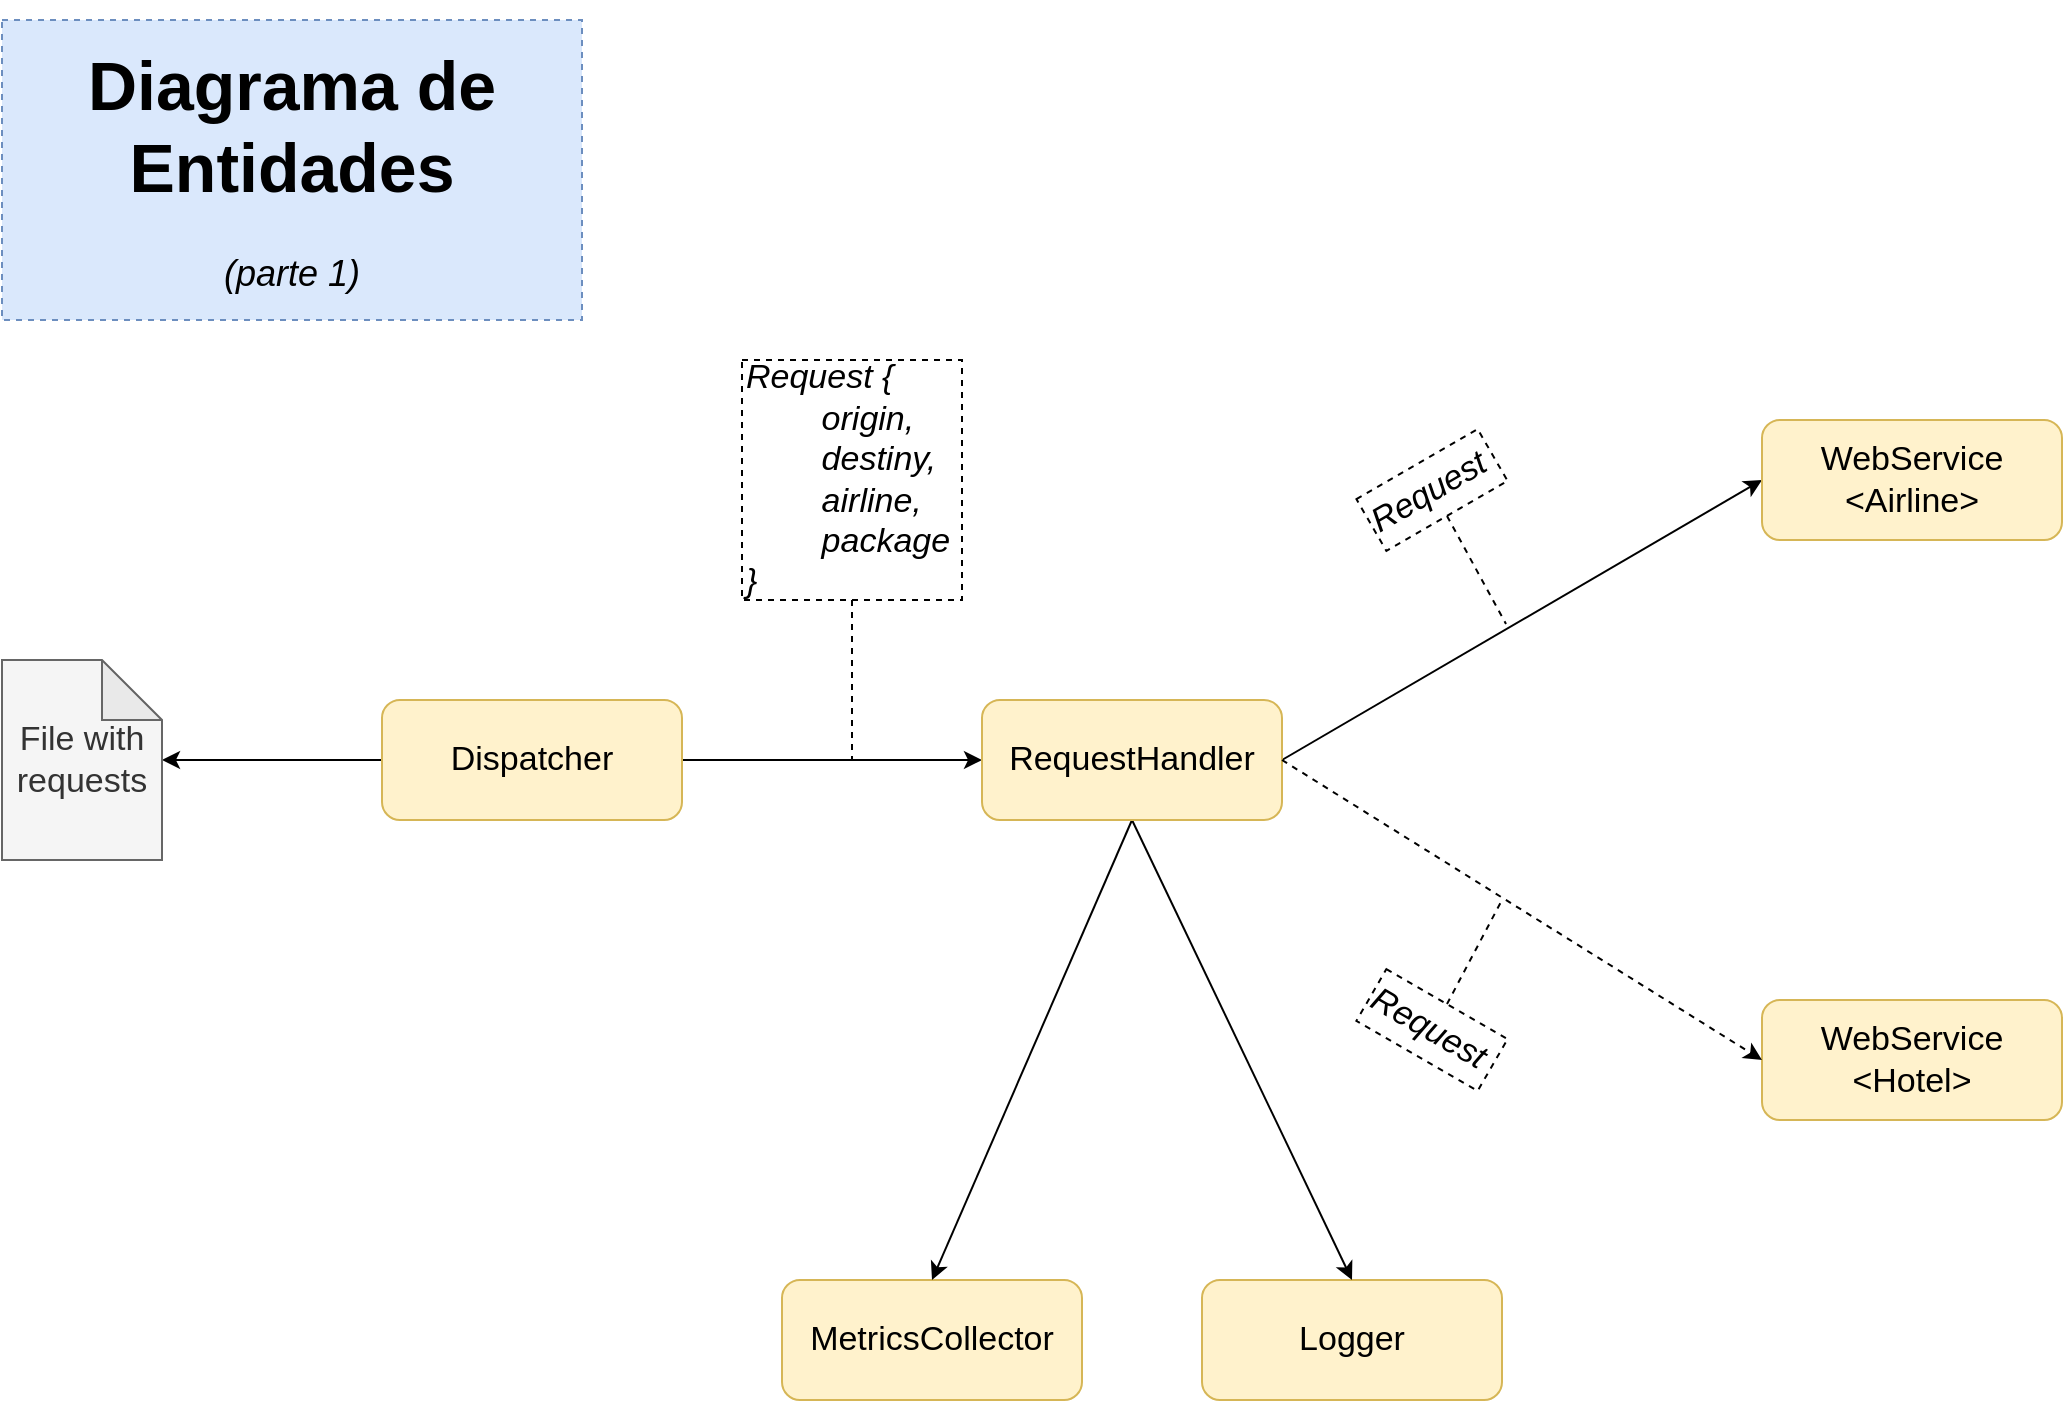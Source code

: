 <mxfile version="15.5.5" type="device"><diagram id="00Iqq8UAt805o7VudmJX" name="Page-1"><mxGraphModel dx="1426" dy="1903" grid="1" gridSize="10" guides="1" tooltips="1" connect="1" arrows="1" fold="1" page="1" pageScale="1" pageWidth="850" pageHeight="1100" math="0" shadow="0"><root><mxCell id="0"/><mxCell id="1" parent="0"/><mxCell id="ylJXrk7cFNv3hc79z2em-1" value="&lt;font style=&quot;font-size: 17px&quot;&gt;Logger&lt;/font&gt;" style="rounded=1;whiteSpace=wrap;html=1;fillColor=#fff2cc;strokeColor=#d6b656;" vertex="1" parent="1"><mxGeometry x="680" y="630" width="150" height="60" as="geometry"/></mxCell><mxCell id="ylJXrk7cFNv3hc79z2em-2" value="&lt;font style=&quot;font-size: 17px&quot;&gt;MetricsCollector&lt;/font&gt;" style="rounded=1;whiteSpace=wrap;html=1;fillColor=#fff2cc;strokeColor=#d6b656;" vertex="1" parent="1"><mxGeometry x="470" y="630" width="150" height="60" as="geometry"/></mxCell><mxCell id="ylJXrk7cFNv3hc79z2em-6" value="" style="edgeStyle=orthogonalEdgeStyle;rounded=0;orthogonalLoop=1;jettySize=auto;html=1;fontSize=17;" edge="1" parent="1" source="ylJXrk7cFNv3hc79z2em-3" target="ylJXrk7cFNv3hc79z2em-5"><mxGeometry relative="1" as="geometry"/></mxCell><mxCell id="ylJXrk7cFNv3hc79z2em-7" value="" style="edgeStyle=orthogonalEdgeStyle;rounded=0;orthogonalLoop=1;jettySize=auto;html=1;entryX=0;entryY=0.5;entryDx=0;entryDy=0;fontSize=17;" edge="1" parent="1" source="ylJXrk7cFNv3hc79z2em-3" target="ylJXrk7cFNv3hc79z2em-4"><mxGeometry relative="1" as="geometry"/></mxCell><mxCell id="ylJXrk7cFNv3hc79z2em-3" value="&lt;font style=&quot;font-size: 17px&quot;&gt;Dispatcher&lt;/font&gt;" style="rounded=1;whiteSpace=wrap;html=1;fillColor=#fff2cc;strokeColor=#d6b656;" vertex="1" parent="1"><mxGeometry x="270" y="340" width="150" height="60" as="geometry"/></mxCell><mxCell id="ylJXrk7cFNv3hc79z2em-16" style="rounded=0;orthogonalLoop=1;jettySize=auto;html=1;entryX=0;entryY=0.5;entryDx=0;entryDy=0;fontSize=17;endArrow=classic;endFill=1;exitX=1;exitY=0.5;exitDx=0;exitDy=0;" edge="1" parent="1" source="ylJXrk7cFNv3hc79z2em-4" target="ylJXrk7cFNv3hc79z2em-14"><mxGeometry relative="1" as="geometry"><mxPoint x="790" y="370" as="sourcePoint"/></mxGeometry></mxCell><mxCell id="ylJXrk7cFNv3hc79z2em-22" style="edgeStyle=none;rounded=0;orthogonalLoop=1;jettySize=auto;html=1;fontSize=17;endArrow=classic;endFill=1;entryX=0.5;entryY=0;entryDx=0;entryDy=0;exitX=0.5;exitY=1;exitDx=0;exitDy=0;" edge="1" parent="1" source="ylJXrk7cFNv3hc79z2em-4" target="ylJXrk7cFNv3hc79z2em-1"><mxGeometry relative="1" as="geometry"><mxPoint x="500" y="590" as="targetPoint"/></mxGeometry></mxCell><mxCell id="ylJXrk7cFNv3hc79z2em-23" style="edgeStyle=none;rounded=0;orthogonalLoop=1;jettySize=auto;html=1;entryX=0.5;entryY=0;entryDx=0;entryDy=0;fontSize=17;endArrow=classic;endFill=1;exitX=0.5;exitY=1;exitDx=0;exitDy=0;" edge="1" parent="1" source="ylJXrk7cFNv3hc79z2em-4" target="ylJXrk7cFNv3hc79z2em-2"><mxGeometry relative="1" as="geometry"/></mxCell><mxCell id="ylJXrk7cFNv3hc79z2em-4" value="&lt;span style=&quot;font-size: 17px&quot;&gt;RequestHandler&lt;/span&gt;" style="rounded=1;whiteSpace=wrap;html=1;fillColor=#fff2cc;strokeColor=#d6b656;" vertex="1" parent="1"><mxGeometry x="570" y="340" width="150" height="60" as="geometry"/></mxCell><mxCell id="ylJXrk7cFNv3hc79z2em-5" value="File with requests" style="shape=note;whiteSpace=wrap;html=1;backgroundOutline=1;darkOpacity=0.05;fontSize=17;fillColor=#f5f5f5;fontColor=#333333;strokeColor=#666666;" vertex="1" parent="1"><mxGeometry x="80" y="320" width="80" height="100" as="geometry"/></mxCell><mxCell id="ylJXrk7cFNv3hc79z2em-13" style="edgeStyle=orthogonalEdgeStyle;rounded=0;orthogonalLoop=1;jettySize=auto;html=1;fontSize=17;endArrow=none;endFill=0;dashed=1;" edge="1" parent="1" source="ylJXrk7cFNv3hc79z2em-12"><mxGeometry relative="1" as="geometry"><mxPoint x="505" y="370" as="targetPoint"/></mxGeometry></mxCell><mxCell id="ylJXrk7cFNv3hc79z2em-12" value="&lt;font style=&quot;font-size: 17px&quot;&gt;&lt;i&gt;Request {&lt;br&gt;&lt;span style=&quot;white-space: pre&quot;&gt;&#9;&lt;/span&gt;origin,&lt;br&gt;&lt;span style=&quot;white-space: pre&quot;&gt;&#9;&lt;/span&gt;destiny,&lt;br&gt;&lt;span style=&quot;white-space: pre&quot;&gt;&#9;&lt;/span&gt;airline,&lt;br&gt;&lt;span style=&quot;white-space: pre&quot;&gt;&#9;&lt;/span&gt;package&lt;br&gt;}&lt;/i&gt;&lt;/font&gt;" style="text;html=1;strokeColor=default;fillColor=none;align=left;verticalAlign=middle;whiteSpace=wrap;rounded=0;dashed=1;fontSize=17;" vertex="1" parent="1"><mxGeometry x="450" y="170" width="110" height="120" as="geometry"/></mxCell><mxCell id="ylJXrk7cFNv3hc79z2em-14" value="&lt;font style=&quot;font-size: 17px&quot;&gt;WebService&lt;br&gt;&amp;lt;Airline&amp;gt;&lt;br&gt;&lt;/font&gt;" style="rounded=1;whiteSpace=wrap;html=1;fillColor=#fff2cc;strokeColor=#d6b656;" vertex="1" parent="1"><mxGeometry x="960" y="200" width="150" height="60" as="geometry"/></mxCell><mxCell id="ylJXrk7cFNv3hc79z2em-15" value="&lt;font style=&quot;font-size: 17px&quot;&gt;WebService&lt;br&gt;&amp;lt;Hotel&amp;gt;&lt;br&gt;&lt;/font&gt;" style="rounded=1;whiteSpace=wrap;html=1;fillColor=#fff2cc;strokeColor=#d6b656;" vertex="1" parent="1"><mxGeometry x="960" y="490" width="150" height="60" as="geometry"/></mxCell><mxCell id="ylJXrk7cFNv3hc79z2em-17" style="rounded=0;orthogonalLoop=1;jettySize=auto;html=1;entryX=0;entryY=0.5;entryDx=0;entryDy=0;fontSize=17;endArrow=classic;endFill=1;exitX=1;exitY=0.5;exitDx=0;exitDy=0;dashed=1;" edge="1" parent="1" source="ylJXrk7cFNv3hc79z2em-4" target="ylJXrk7cFNv3hc79z2em-15"><mxGeometry relative="1" as="geometry"><mxPoint x="790" y="370" as="sourcePoint"/><mxPoint x="880" y="310" as="targetPoint"/></mxGeometry></mxCell><mxCell id="ylJXrk7cFNv3hc79z2em-24" style="rounded=0;orthogonalLoop=1;jettySize=auto;html=1;fontSize=17;endArrow=none;endFill=0;dashed=1;exitX=0.5;exitY=1;exitDx=0;exitDy=0;" edge="1" parent="1" source="ylJXrk7cFNv3hc79z2em-25"><mxGeometry relative="1" as="geometry"><mxPoint x="832" y="302" as="targetPoint"/></mxGeometry></mxCell><mxCell id="ylJXrk7cFNv3hc79z2em-25" value="&lt;font style=&quot;font-size: 17px&quot;&gt;&lt;i&gt;Request&lt;/i&gt;&lt;/font&gt;" style="text;html=1;strokeColor=default;fillColor=none;align=left;verticalAlign=middle;whiteSpace=wrap;rounded=0;dashed=1;fontSize=17;rotation=-30;" vertex="1" parent="1"><mxGeometry x="760" y="220" width="70" height="30" as="geometry"/></mxCell><mxCell id="ylJXrk7cFNv3hc79z2em-26" style="rounded=0;orthogonalLoop=1;jettySize=auto;html=1;fontSize=17;endArrow=none;endFill=0;dashed=1;exitX=0.5;exitY=0;exitDx=0;exitDy=0;" edge="1" parent="1" source="ylJXrk7cFNv3hc79z2em-27"><mxGeometry relative="1" as="geometry"><mxPoint x="830" y="440" as="targetPoint"/></mxGeometry></mxCell><mxCell id="ylJXrk7cFNv3hc79z2em-27" value="&lt;font style=&quot;font-size: 17px&quot;&gt;&lt;i&gt;Request&lt;/i&gt;&lt;/font&gt;" style="text;html=1;strokeColor=default;fillColor=none;align=left;verticalAlign=middle;whiteSpace=wrap;rounded=0;dashed=1;fontSize=17;rotation=30;" vertex="1" parent="1"><mxGeometry x="760" y="490" width="70" height="30" as="geometry"/></mxCell><mxCell id="ylJXrk7cFNv3hc79z2em-29" value="&lt;h1&gt;Diagrama de Entidades&lt;/h1&gt;&lt;div&gt;&lt;font style=&quot;font-size: 18px&quot;&gt;&lt;i&gt;(parte 1)&lt;/i&gt;&lt;/font&gt;&lt;/div&gt;" style="text;html=1;strokeColor=#6c8ebf;fillColor=#dae8fc;spacing=5;spacingTop=-20;whiteSpace=wrap;overflow=hidden;rounded=0;dashed=1;fontSize=17;align=center;" vertex="1" parent="1"><mxGeometry x="80" width="290" height="150" as="geometry"/></mxCell></root></mxGraphModel></diagram></mxfile>